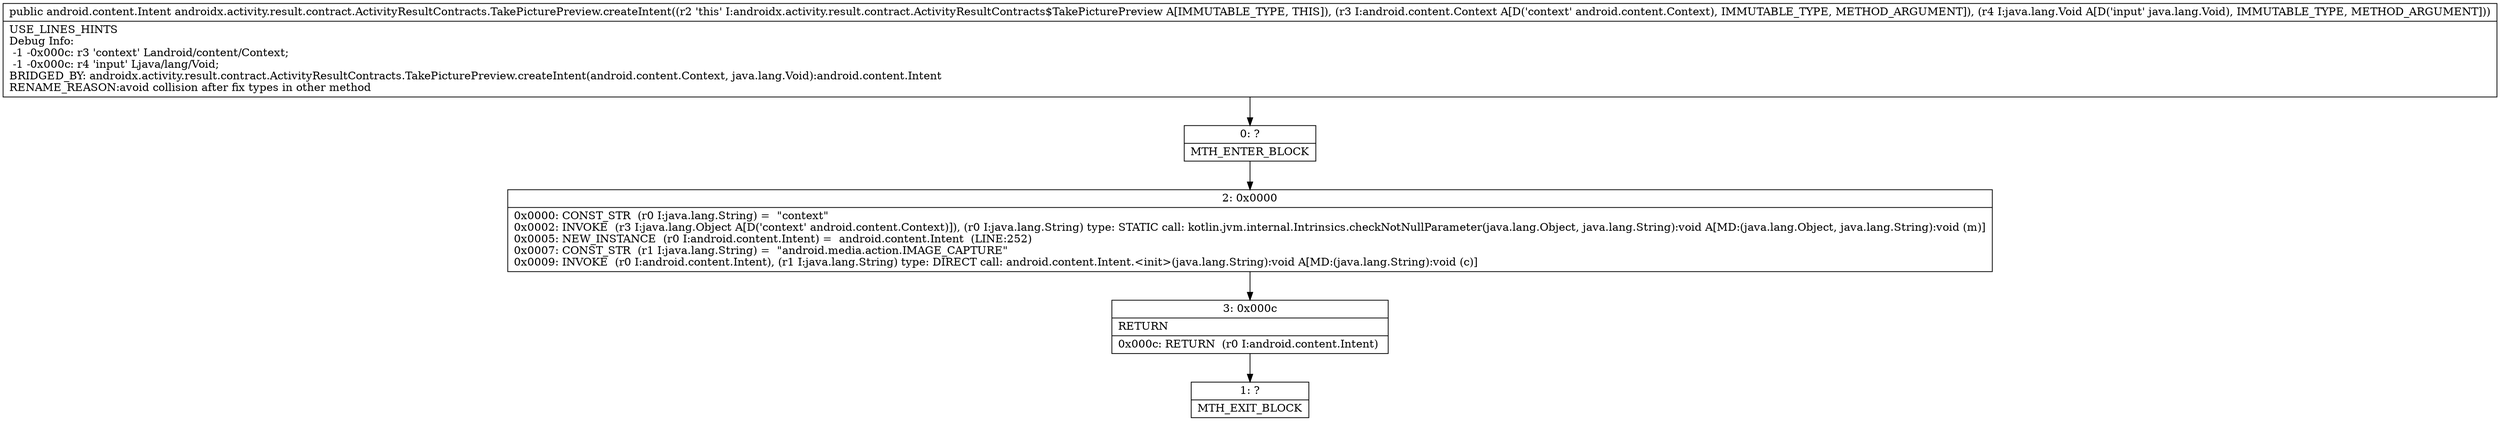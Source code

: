 digraph "CFG forandroidx.activity.result.contract.ActivityResultContracts.TakePicturePreview.createIntent(Landroid\/content\/Context;Ljava\/lang\/Void;)Landroid\/content\/Intent;" {
Node_0 [shape=record,label="{0\:\ ?|MTH_ENTER_BLOCK\l}"];
Node_2 [shape=record,label="{2\:\ 0x0000|0x0000: CONST_STR  (r0 I:java.lang.String) =  \"context\" \l0x0002: INVOKE  (r3 I:java.lang.Object A[D('context' android.content.Context)]), (r0 I:java.lang.String) type: STATIC call: kotlin.jvm.internal.Intrinsics.checkNotNullParameter(java.lang.Object, java.lang.String):void A[MD:(java.lang.Object, java.lang.String):void (m)]\l0x0005: NEW_INSTANCE  (r0 I:android.content.Intent) =  android.content.Intent  (LINE:252)\l0x0007: CONST_STR  (r1 I:java.lang.String) =  \"android.media.action.IMAGE_CAPTURE\" \l0x0009: INVOKE  (r0 I:android.content.Intent), (r1 I:java.lang.String) type: DIRECT call: android.content.Intent.\<init\>(java.lang.String):void A[MD:(java.lang.String):void (c)]\l}"];
Node_3 [shape=record,label="{3\:\ 0x000c|RETURN\l|0x000c: RETURN  (r0 I:android.content.Intent) \l}"];
Node_1 [shape=record,label="{1\:\ ?|MTH_EXIT_BLOCK\l}"];
MethodNode[shape=record,label="{public android.content.Intent androidx.activity.result.contract.ActivityResultContracts.TakePicturePreview.createIntent((r2 'this' I:androidx.activity.result.contract.ActivityResultContracts$TakePicturePreview A[IMMUTABLE_TYPE, THIS]), (r3 I:android.content.Context A[D('context' android.content.Context), IMMUTABLE_TYPE, METHOD_ARGUMENT]), (r4 I:java.lang.Void A[D('input' java.lang.Void), IMMUTABLE_TYPE, METHOD_ARGUMENT]))  | USE_LINES_HINTS\lDebug Info:\l  \-1 \-0x000c: r3 'context' Landroid\/content\/Context;\l  \-1 \-0x000c: r4 'input' Ljava\/lang\/Void;\lBRIDGED_BY: androidx.activity.result.contract.ActivityResultContracts.TakePicturePreview.createIntent(android.content.Context, java.lang.Void):android.content.Intent\lRENAME_REASON:avoid collision after fix types in other method\l}"];
MethodNode -> Node_0;Node_0 -> Node_2;
Node_2 -> Node_3;
Node_3 -> Node_1;
}

